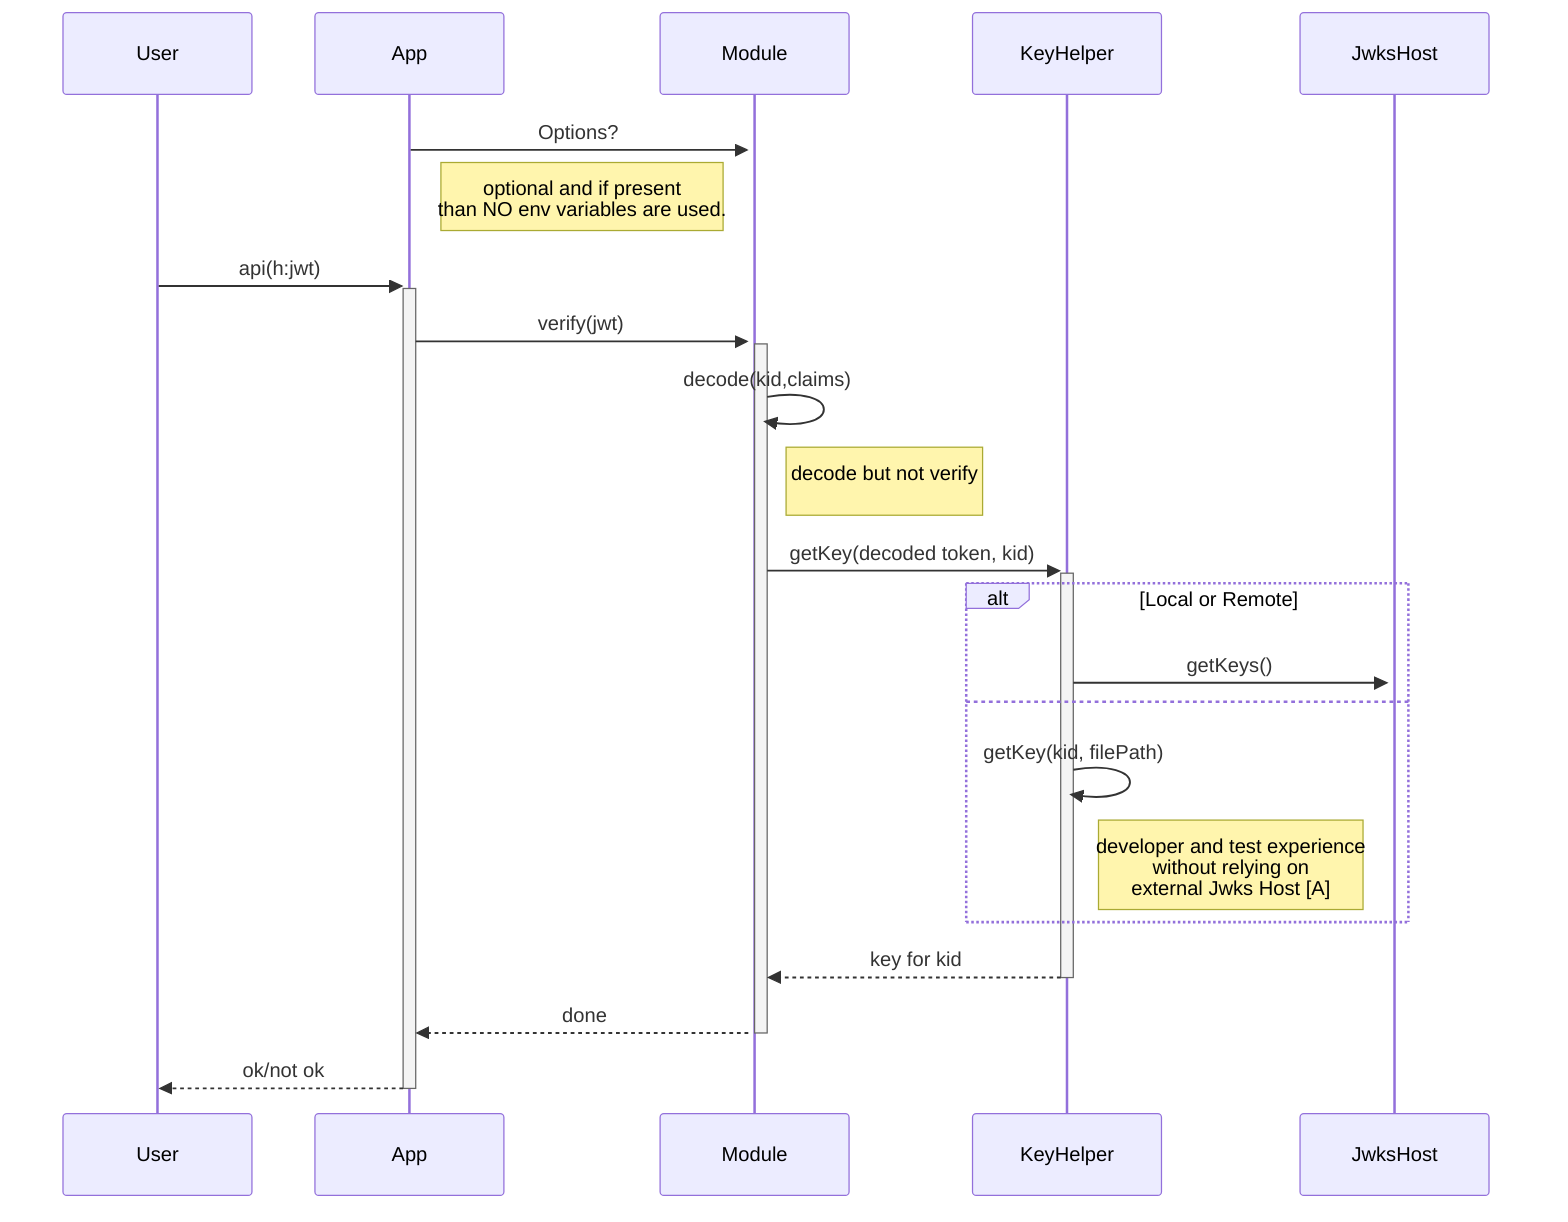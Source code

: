 sequenceDiagram
  participant User
  participant App
  participant Module
  participant KeyHelper
  participant JwksHost
  App->>+Module: Options?
  Note left of Module: optional and if present <br/> than NO env variables are used. 
  User->>+App: api(h:jwt)
  App->>+Module: verify(jwt)
  Module->>Module: decode(kid,claims)
  Note Right of Module: decode but not verify <br/>
  Module->>+KeyHelper: getKey(decoded token, kid)
  alt Local or Remote
    KeyHelper->>+JwksHost: getKeys()
  else
    KeyHelper->>KeyHelper: getKey(kid, filePath)
    Note right of KeyHelper: developer and test experience <br/> without relying on <br/>external Jwks Host [A]
  end
  KeyHelper-->>-Module: key for kid
  Module-->>-App: done
  App-->>-User: ok/not ok